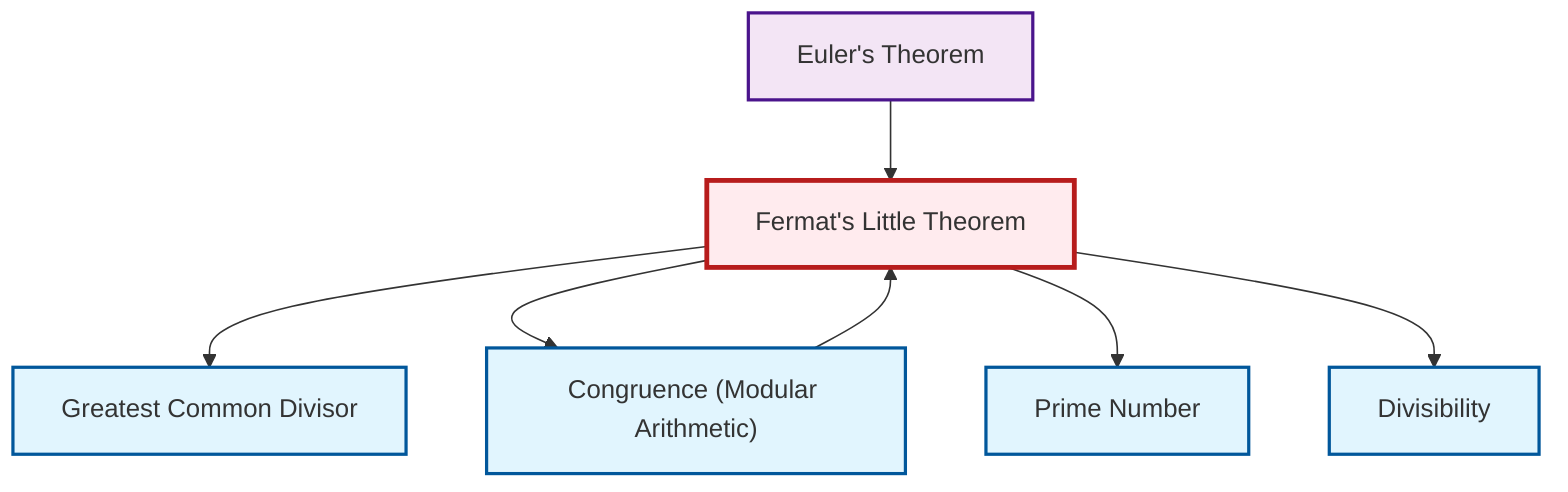 graph TD
    classDef definition fill:#e1f5fe,stroke:#01579b,stroke-width:2px
    classDef theorem fill:#f3e5f5,stroke:#4a148c,stroke-width:2px
    classDef axiom fill:#fff3e0,stroke:#e65100,stroke-width:2px
    classDef example fill:#e8f5e9,stroke:#1b5e20,stroke-width:2px
    classDef current fill:#ffebee,stroke:#b71c1c,stroke-width:3px
    thm-fermat-little["Fermat's Little Theorem"]:::theorem
    def-prime["Prime Number"]:::definition
    def-divisibility["Divisibility"]:::definition
    def-congruence["Congruence (Modular Arithmetic)"]:::definition
    def-gcd["Greatest Common Divisor"]:::definition
    thm-euler["Euler's Theorem"]:::theorem
    thm-fermat-little --> def-gcd
    def-congruence --> thm-fermat-little
    thm-euler --> thm-fermat-little
    thm-fermat-little --> def-congruence
    thm-fermat-little --> def-prime
    thm-fermat-little --> def-divisibility
    class thm-fermat-little current